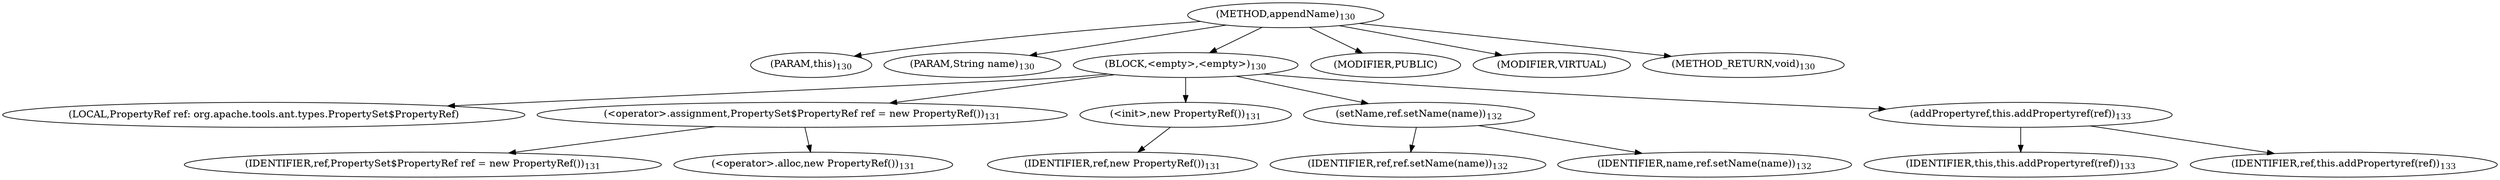digraph "appendName" {  
"285" [label = <(METHOD,appendName)<SUB>130</SUB>> ]
"36" [label = <(PARAM,this)<SUB>130</SUB>> ]
"286" [label = <(PARAM,String name)<SUB>130</SUB>> ]
"287" [label = <(BLOCK,&lt;empty&gt;,&lt;empty&gt;)<SUB>130</SUB>> ]
"34" [label = <(LOCAL,PropertyRef ref: org.apache.tools.ant.types.PropertySet$PropertyRef)> ]
"288" [label = <(&lt;operator&gt;.assignment,PropertySet$PropertyRef ref = new PropertyRef())<SUB>131</SUB>> ]
"289" [label = <(IDENTIFIER,ref,PropertySet$PropertyRef ref = new PropertyRef())<SUB>131</SUB>> ]
"290" [label = <(&lt;operator&gt;.alloc,new PropertyRef())<SUB>131</SUB>> ]
"291" [label = <(&lt;init&gt;,new PropertyRef())<SUB>131</SUB>> ]
"33" [label = <(IDENTIFIER,ref,new PropertyRef())<SUB>131</SUB>> ]
"292" [label = <(setName,ref.setName(name))<SUB>132</SUB>> ]
"293" [label = <(IDENTIFIER,ref,ref.setName(name))<SUB>132</SUB>> ]
"294" [label = <(IDENTIFIER,name,ref.setName(name))<SUB>132</SUB>> ]
"295" [label = <(addPropertyref,this.addPropertyref(ref))<SUB>133</SUB>> ]
"35" [label = <(IDENTIFIER,this,this.addPropertyref(ref))<SUB>133</SUB>> ]
"296" [label = <(IDENTIFIER,ref,this.addPropertyref(ref))<SUB>133</SUB>> ]
"297" [label = <(MODIFIER,PUBLIC)> ]
"298" [label = <(MODIFIER,VIRTUAL)> ]
"299" [label = <(METHOD_RETURN,void)<SUB>130</SUB>> ]
  "285" -> "36" 
  "285" -> "286" 
  "285" -> "287" 
  "285" -> "297" 
  "285" -> "298" 
  "285" -> "299" 
  "287" -> "34" 
  "287" -> "288" 
  "287" -> "291" 
  "287" -> "292" 
  "287" -> "295" 
  "288" -> "289" 
  "288" -> "290" 
  "291" -> "33" 
  "292" -> "293" 
  "292" -> "294" 
  "295" -> "35" 
  "295" -> "296" 
}
